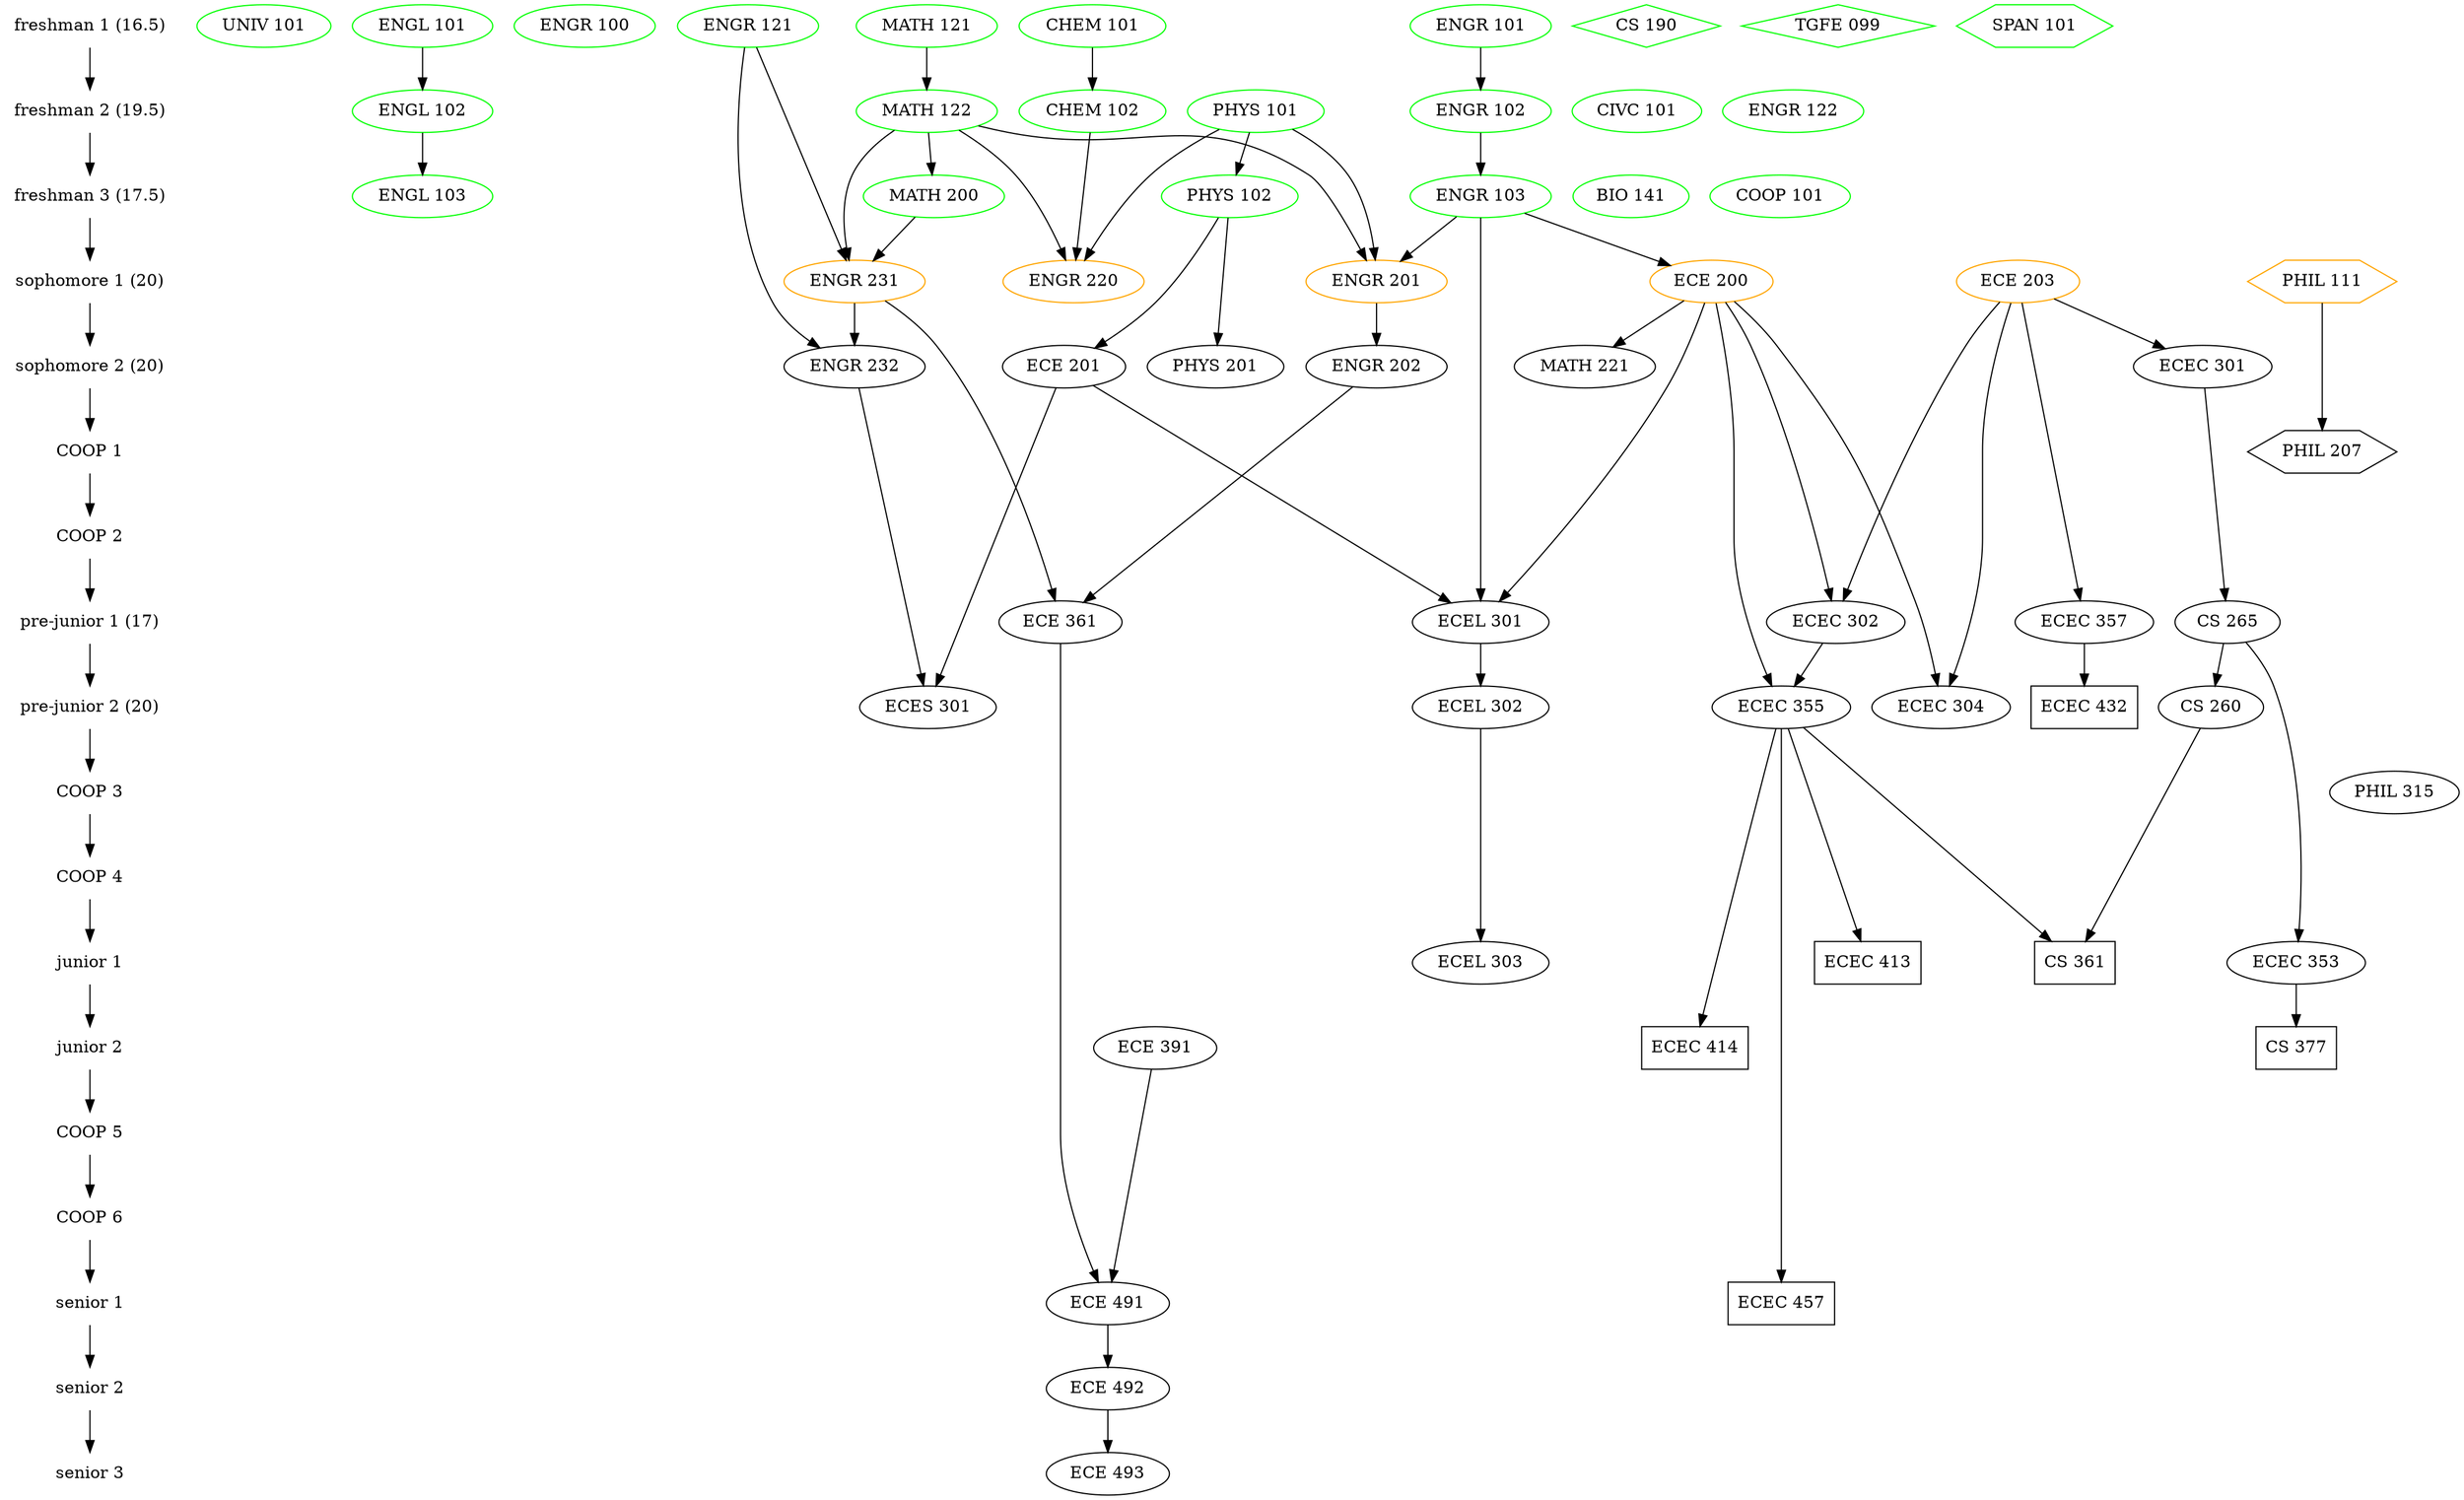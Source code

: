 /* Key:

color:
green = already taken
orange = currently taking
black = not taken

shape:
ellipse = fixed major degree requirement
box = major degree elective
diamond = free elective
hexagon = general education elective
*/

digraph Classes {

  { node [shape=plaintext]
    "freshman 1 (16.5)" ->
    "freshman 2 (19.5)" ->
    "freshman 3 (17.5)" ->
    "sophomore 1 (20)" ->
    "sophomore 2 (20)" ->
    "COOP 1" ->
    "COOP 2" ->
    "pre-junior 1 (17)" ->
    "pre-junior 2 (20)" ->
    "COOP 3" ->
    "COOP 4" ->
    "junior 1" ->
    "junior 2" ->
    "COOP 5" ->
    "COOP 6" ->
    "senior 1" ->
    "senior 2" ->
    "senior 3"
  }

  { node [color=green]
    { rank=same "freshman 1 (16.5)"
      "UNIV 101"
      "ENGL 101"
      "ENGR 100"
      "CHEM 101"
      "ENGR 101"
      "ENGR 121"
      "MATH 121"

      // AP Credit
      "CS 190" [shape=diamond]
      "TGFE 099" [shape=diamond]
      "SPAN 101" [shape=hexagon]
    }
    { rank=same "freshman 2 (19.5)"
      "CIVC 101"
      "ENGL 102"
      "CHEM 102"
      "ENGR 102"
      "ENGR 122"
      "MATH 122"
      "PHYS 101"
    }
  }
  { node [color=green]
    { rank=same "freshman 3 (17.5)"
      "ENGL 103"
      "ENGR 103"
      "BIO 141"
      "COOP 101"
      "PHYS 102"
      "MATH 200"
    }
  }
  { node [color=orange]
    { rank=same "sophomore 1 (20)"
      "ENGR 201"
      "ENGR 220"
      "ENGR 231"
      "ECE 203"
      "ECE 200"
      "PHIL 111" [shape=hexagon]
    }
  }
  { rank=same "sophomore 2 (20)"
    "ECE 201"
    "ENGR 202"
    "ENGR 232"
    "MATH 221"
    "PHYS 201"
    "ECEC 301"
  }
  { rank=same "COOP 1"
    "PHIL 207" [shape=hexagon]
  }
  { rank=same "pre-junior 1 (17)"
    "CS 265"
    "ECEC 302"
    "ECEL 301"
    "ECE 361"
    "ECEC 357"
  }
  { rank=same "pre-junior 2 (20)"
    "CS 260"
    "ECEC 304"
    "ECEC 355"
    "ECEL 302"
    "ECES 301"
    "ECEC 432" [shape=box]
  }
  { rank=same "COOP 3"
    "PHIL 315"
  }
  { rank=same "junior 1"
    "ECEC 353"
    "ECEL 303"
    "ECEC 413" [shape=box]
    "CS 361" [shape=box]
  }
  { rank=same "junior 2"
    "CS 377" [shape=box]
    "ECE 391"
    "ECEC 414" [shape=box]
  }
  { rank=same "senior 1"
    "ECE 491"
    "ECEC 457" [shape=box]
  }
  { rank=same "senior 2"
    "ECE 492"
  }
  { rank=same "senior 3"
    "ECE 493"
  }

  // General Education/Liberal Studies

  "CIVC 101"
  "ENGL 101" -> "ENGL 102" -> "ENGL 103"
  "PHIL 315"
  "UNIV 101"

  "PHIL 111" -> "PHIL 207"

  // Foundation Requirements

  "BIO 141"
  "CHEM 101" -> "CHEM 102"
  "PHYS 101" -> "PHYS 102" -> "PHYS 201"
  "PHYS 102" -> "ECE 201"
  "MATH 121" -> "MATH 122" -> "MATH 200" -> "ENGR 231"
  "ENGR 101" -> "ENGR 102" -> "ENGR 103" -> "ECE 200" -> "MATH 221"
  "ECE 203"
  {"MATH 122" "PHYS 101" "ENGR 103"} -> "ENGR 201" -> "ENGR 202"
  {"CHEM 102" "MATH 122" "PHYS 101"} -> "ENGR 220"
  {"MATH 122" "ENGR 121"} -> "ENGR 231"
  {"ENGR 231" "ENGR 121"} -> "ENGR 232"

  // Professional Requirements

  "ECE 203" -> "ECEC 301" -> "CS 265" -> "CS 260"
  {"ENGR 202" "ENGR 231"} -> "ECE 361"
  {"ECE 391" "ECE 361"} -> "ECE 491" -> "ECE 492" -> "ECE 493"
  {"ECE 203" "ECE 200"} -> "ECEC 302"
  {"ECE 200" "ECE 203"} -> "ECEC 304"
  "CS 265" -> "ECEC 353"
  {"ECE 200" "ECEC 302"} -> "ECEC 355" -> {"ECEC 413" "ECEC 414" "ECEC 457" }
  "ECE 203" -> "ECEC 357" -> "ECEC 432"
  {"ENGR 103" "ECE 200" "ECE 201"} -> "ECEL 301" -> "ECEL 302" -> "ECEL 303"
  {"ENGR 232" "ECE 201"} -> "ECES 301"

  // Extra CS cources (Free and ECE/COE/BMES 300+ electives)

  "ECEC 353" -> "CS 377"
  {"CS 260" "ECEC 355"} -> "CS 361"
}
